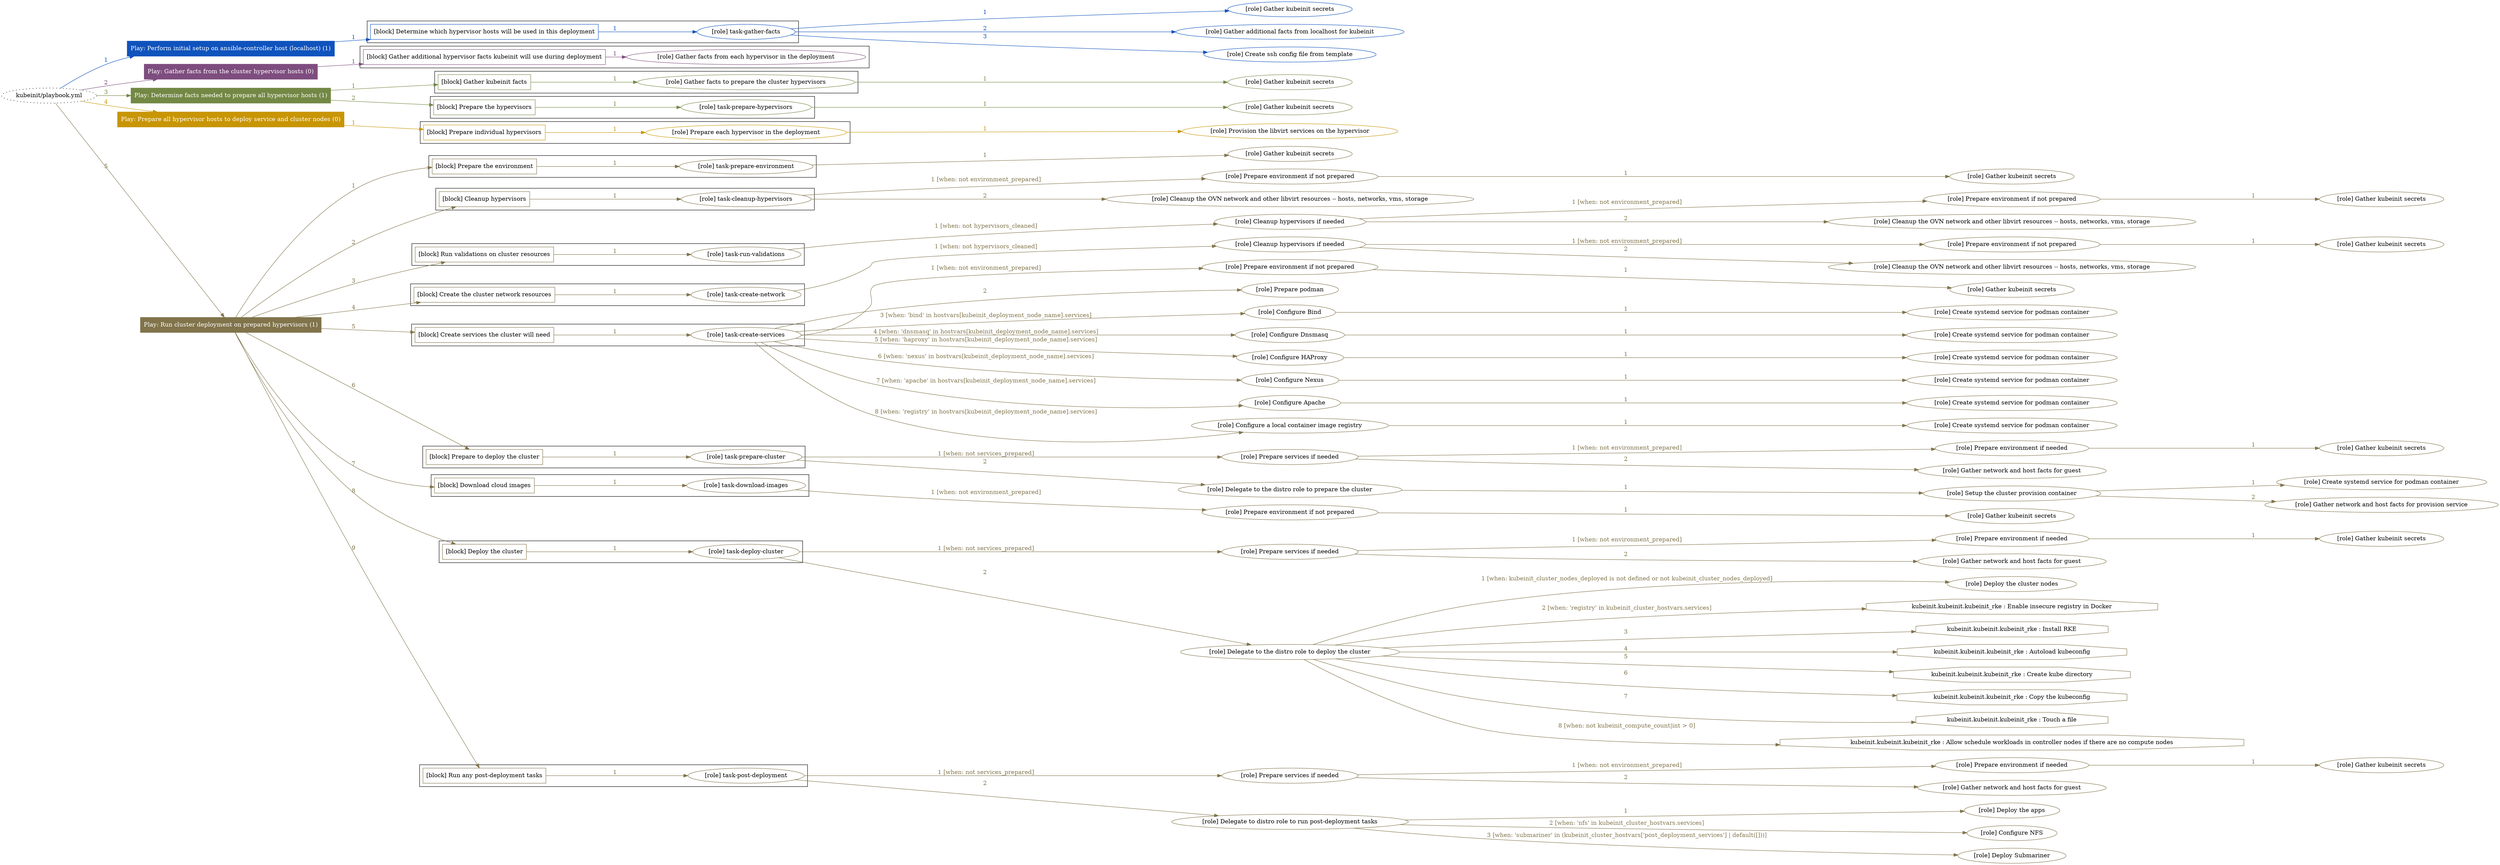 digraph {
	graph [concentrate=true ordering=in rankdir=LR ratio=fill]
	edge [esep=5 sep=10]
	"kubeinit/playbook.yml" [URL="/home/runner/work/kubeinit/kubeinit/kubeinit/playbook.yml" id=playbook_c87248a5 style=dotted]
	play_a34c562a [label="Play: Perform initial setup on ansible-controller host (localhost) (1)" URL="/home/runner/work/kubeinit/kubeinit/kubeinit/playbook.yml" color="#0f53bd" fontcolor="#ffffff" id=play_a34c562a shape=box style=filled tooltip=localhost]
	"kubeinit/playbook.yml" -> play_a34c562a [label="1 " color="#0f53bd" fontcolor="#0f53bd" id=edge_53455c89 labeltooltip="1 " tooltip="1 "]
	subgraph "Gather kubeinit secrets" {
		role_758d521c [label="[role] Gather kubeinit secrets" URL="/home/runner/.ansible/collections/ansible_collections/kubeinit/kubeinit/roles/kubeinit_prepare/tasks/build_hypervisors_group.yml" color="#0f53bd" id=role_758d521c tooltip="Gather kubeinit secrets"]
	}
	subgraph "Gather additional facts from localhost for kubeinit" {
		role_68b4a4d4 [label="[role] Gather additional facts from localhost for kubeinit" URL="/home/runner/.ansible/collections/ansible_collections/kubeinit/kubeinit/roles/kubeinit_prepare/tasks/build_hypervisors_group.yml" color="#0f53bd" id=role_68b4a4d4 tooltip="Gather additional facts from localhost for kubeinit"]
	}
	subgraph "Create ssh config file from template" {
		role_1e764803 [label="[role] Create ssh config file from template" URL="/home/runner/.ansible/collections/ansible_collections/kubeinit/kubeinit/roles/kubeinit_prepare/tasks/build_hypervisors_group.yml" color="#0f53bd" id=role_1e764803 tooltip="Create ssh config file from template"]
	}
	subgraph "task-gather-facts" {
		role_ebde77f2 [label="[role] task-gather-facts" URL="/home/runner/work/kubeinit/kubeinit/kubeinit/playbook.yml" color="#0f53bd" id=role_ebde77f2 tooltip="task-gather-facts"]
		role_ebde77f2 -> role_758d521c [label="1 " color="#0f53bd" fontcolor="#0f53bd" id=edge_adf6944b labeltooltip="1 " tooltip="1 "]
		role_ebde77f2 -> role_68b4a4d4 [label="2 " color="#0f53bd" fontcolor="#0f53bd" id=edge_2c5a7cf5 labeltooltip="2 " tooltip="2 "]
		role_ebde77f2 -> role_1e764803 [label="3 " color="#0f53bd" fontcolor="#0f53bd" id=edge_804b7834 labeltooltip="3 " tooltip="3 "]
	}
	subgraph "Play: Perform initial setup on ansible-controller host (localhost) (1)" {
		play_a34c562a -> block_1a12fa77 [label=1 color="#0f53bd" fontcolor="#0f53bd" id=edge_f4754370 labeltooltip=1 tooltip=1]
		subgraph cluster_block_1a12fa77 {
			block_1a12fa77 [label="[block] Determine which hypervisor hosts will be used in this deployment" URL="/home/runner/work/kubeinit/kubeinit/kubeinit/playbook.yml" color="#0f53bd" id=block_1a12fa77 labeltooltip="Determine which hypervisor hosts will be used in this deployment" shape=box tooltip="Determine which hypervisor hosts will be used in this deployment"]
			block_1a12fa77 -> role_ebde77f2 [label="1 " color="#0f53bd" fontcolor="#0f53bd" id=edge_cb52465b labeltooltip="1 " tooltip="1 "]
		}
	}
	play_50a64303 [label="Play: Gather facts from the cluster hypervisor hosts (0)" URL="/home/runner/work/kubeinit/kubeinit/kubeinit/playbook.yml" color="#7e4d7f" fontcolor="#ffffff" id=play_50a64303 shape=box style=filled tooltip="Play: Gather facts from the cluster hypervisor hosts (0)"]
	"kubeinit/playbook.yml" -> play_50a64303 [label="2 " color="#7e4d7f" fontcolor="#7e4d7f" id=edge_5f2cc0fe labeltooltip="2 " tooltip="2 "]
	subgraph "Gather facts from each hypervisor in the deployment" {
		role_596012e2 [label="[role] Gather facts from each hypervisor in the deployment" URL="/home/runner/work/kubeinit/kubeinit/kubeinit/playbook.yml" color="#7e4d7f" id=role_596012e2 tooltip="Gather facts from each hypervisor in the deployment"]
	}
	subgraph "Play: Gather facts from the cluster hypervisor hosts (0)" {
		play_50a64303 -> block_92a3548b [label=1 color="#7e4d7f" fontcolor="#7e4d7f" id=edge_7fd04261 labeltooltip=1 tooltip=1]
		subgraph cluster_block_92a3548b {
			block_92a3548b [label="[block] Gather additional hypervisor facts kubeinit will use during deployment" URL="/home/runner/work/kubeinit/kubeinit/kubeinit/playbook.yml" color="#7e4d7f" id=block_92a3548b labeltooltip="Gather additional hypervisor facts kubeinit will use during deployment" shape=box tooltip="Gather additional hypervisor facts kubeinit will use during deployment"]
			block_92a3548b -> role_596012e2 [label="1 " color="#7e4d7f" fontcolor="#7e4d7f" id=edge_bb3cb5dd labeltooltip="1 " tooltip="1 "]
		}
	}
	play_379f9337 [label="Play: Determine facts needed to prepare all hypervisor hosts (1)" URL="/home/runner/work/kubeinit/kubeinit/kubeinit/playbook.yml" color="#738844" fontcolor="#ffffff" id=play_379f9337 shape=box style=filled tooltip=localhost]
	"kubeinit/playbook.yml" -> play_379f9337 [label="3 " color="#738844" fontcolor="#738844" id=edge_a3c14248 labeltooltip="3 " tooltip="3 "]
	subgraph "Gather kubeinit secrets" {
		role_25ffad08 [label="[role] Gather kubeinit secrets" URL="/home/runner/.ansible/collections/ansible_collections/kubeinit/kubeinit/roles/kubeinit_prepare/tasks/gather_kubeinit_facts.yml" color="#738844" id=role_25ffad08 tooltip="Gather kubeinit secrets"]
	}
	subgraph "Gather facts to prepare the cluster hypervisors" {
		role_a1faa780 [label="[role] Gather facts to prepare the cluster hypervisors" URL="/home/runner/work/kubeinit/kubeinit/kubeinit/playbook.yml" color="#738844" id=role_a1faa780 tooltip="Gather facts to prepare the cluster hypervisors"]
		role_a1faa780 -> role_25ffad08 [label="1 " color="#738844" fontcolor="#738844" id=edge_d2119700 labeltooltip="1 " tooltip="1 "]
	}
	subgraph "Gather kubeinit secrets" {
		role_7d7e8945 [label="[role] Gather kubeinit secrets" URL="/home/runner/.ansible/collections/ansible_collections/kubeinit/kubeinit/roles/kubeinit_prepare/tasks/gather_kubeinit_facts.yml" color="#738844" id=role_7d7e8945 tooltip="Gather kubeinit secrets"]
	}
	subgraph "task-prepare-hypervisors" {
		role_1468a21e [label="[role] task-prepare-hypervisors" URL="/home/runner/work/kubeinit/kubeinit/kubeinit/playbook.yml" color="#738844" id=role_1468a21e tooltip="task-prepare-hypervisors"]
		role_1468a21e -> role_7d7e8945 [label="1 " color="#738844" fontcolor="#738844" id=edge_232ca4bf labeltooltip="1 " tooltip="1 "]
	}
	subgraph "Play: Determine facts needed to prepare all hypervisor hosts (1)" {
		play_379f9337 -> block_34647b68 [label=1 color="#738844" fontcolor="#738844" id=edge_01087522 labeltooltip=1 tooltip=1]
		subgraph cluster_block_34647b68 {
			block_34647b68 [label="[block] Gather kubeinit facts" URL="/home/runner/work/kubeinit/kubeinit/kubeinit/playbook.yml" color="#738844" id=block_34647b68 labeltooltip="Gather kubeinit facts" shape=box tooltip="Gather kubeinit facts"]
			block_34647b68 -> role_a1faa780 [label="1 " color="#738844" fontcolor="#738844" id=edge_391f56b8 labeltooltip="1 " tooltip="1 "]
		}
		play_379f9337 -> block_a5a38b46 [label=2 color="#738844" fontcolor="#738844" id=edge_6b408979 labeltooltip=2 tooltip=2]
		subgraph cluster_block_a5a38b46 {
			block_a5a38b46 [label="[block] Prepare the hypervisors" URL="/home/runner/work/kubeinit/kubeinit/kubeinit/playbook.yml" color="#738844" id=block_a5a38b46 labeltooltip="Prepare the hypervisors" shape=box tooltip="Prepare the hypervisors"]
			block_a5a38b46 -> role_1468a21e [label="1 " color="#738844" fontcolor="#738844" id=edge_9191f519 labeltooltip="1 " tooltip="1 "]
		}
	}
	play_1dea62a4 [label="Play: Prepare all hypervisor hosts to deploy service and cluster nodes (0)" URL="/home/runner/work/kubeinit/kubeinit/kubeinit/playbook.yml" color="#c89504" fontcolor="#ffffff" id=play_1dea62a4 shape=box style=filled tooltip="Play: Prepare all hypervisor hosts to deploy service and cluster nodes (0)"]
	"kubeinit/playbook.yml" -> play_1dea62a4 [label="4 " color="#c89504" fontcolor="#c89504" id=edge_2d528be8 labeltooltip="4 " tooltip="4 "]
	subgraph "Provision the libvirt services on the hypervisor" {
		role_0d13a0c2 [label="[role] Provision the libvirt services on the hypervisor" URL="/home/runner/.ansible/collections/ansible_collections/kubeinit/kubeinit/roles/kubeinit_prepare/tasks/prepare_hypervisor.yml" color="#c89504" id=role_0d13a0c2 tooltip="Provision the libvirt services on the hypervisor"]
	}
	subgraph "Prepare each hypervisor in the deployment" {
		role_d576b690 [label="[role] Prepare each hypervisor in the deployment" URL="/home/runner/work/kubeinit/kubeinit/kubeinit/playbook.yml" color="#c89504" id=role_d576b690 tooltip="Prepare each hypervisor in the deployment"]
		role_d576b690 -> role_0d13a0c2 [label="1 " color="#c89504" fontcolor="#c89504" id=edge_e695ea75 labeltooltip="1 " tooltip="1 "]
	}
	subgraph "Play: Prepare all hypervisor hosts to deploy service and cluster nodes (0)" {
		play_1dea62a4 -> block_092912b3 [label=1 color="#c89504" fontcolor="#c89504" id=edge_895f3e92 labeltooltip=1 tooltip=1]
		subgraph cluster_block_092912b3 {
			block_092912b3 [label="[block] Prepare individual hypervisors" URL="/home/runner/work/kubeinit/kubeinit/kubeinit/playbook.yml" color="#c89504" id=block_092912b3 labeltooltip="Prepare individual hypervisors" shape=box tooltip="Prepare individual hypervisors"]
			block_092912b3 -> role_d576b690 [label="1 " color="#c89504" fontcolor="#c89504" id=edge_e8a9fb1b labeltooltip="1 " tooltip="1 "]
		}
	}
	play_f845d82e [label="Play: Run cluster deployment on prepared hypervisors (1)" URL="/home/runner/work/kubeinit/kubeinit/kubeinit/playbook.yml" color="#81744b" fontcolor="#ffffff" id=play_f845d82e shape=box style=filled tooltip=localhost]
	"kubeinit/playbook.yml" -> play_f845d82e [label="5 " color="#81744b" fontcolor="#81744b" id=edge_038a74d5 labeltooltip="5 " tooltip="5 "]
	subgraph "Gather kubeinit secrets" {
		role_e8caeabe [label="[role] Gather kubeinit secrets" URL="/home/runner/.ansible/collections/ansible_collections/kubeinit/kubeinit/roles/kubeinit_prepare/tasks/gather_kubeinit_facts.yml" color="#81744b" id=role_e8caeabe tooltip="Gather kubeinit secrets"]
	}
	subgraph "task-prepare-environment" {
		role_42aceb62 [label="[role] task-prepare-environment" URL="/home/runner/work/kubeinit/kubeinit/kubeinit/playbook.yml" color="#81744b" id=role_42aceb62 tooltip="task-prepare-environment"]
		role_42aceb62 -> role_e8caeabe [label="1 " color="#81744b" fontcolor="#81744b" id=edge_b2d1e83c labeltooltip="1 " tooltip="1 "]
	}
	subgraph "Gather kubeinit secrets" {
		role_b1ab0bb1 [label="[role] Gather kubeinit secrets" URL="/home/runner/.ansible/collections/ansible_collections/kubeinit/kubeinit/roles/kubeinit_prepare/tasks/gather_kubeinit_facts.yml" color="#81744b" id=role_b1ab0bb1 tooltip="Gather kubeinit secrets"]
	}
	subgraph "Prepare environment if not prepared" {
		role_66cecae6 [label="[role] Prepare environment if not prepared" URL="/home/runner/.ansible/collections/ansible_collections/kubeinit/kubeinit/roles/kubeinit_prepare/tasks/cleanup_hypervisors.yml" color="#81744b" id=role_66cecae6 tooltip="Prepare environment if not prepared"]
		role_66cecae6 -> role_b1ab0bb1 [label="1 " color="#81744b" fontcolor="#81744b" id=edge_80dea689 labeltooltip="1 " tooltip="1 "]
	}
	subgraph "Cleanup the OVN network and other libvirt resources -- hosts, networks, vms, storage" {
		role_92e7d6e6 [label="[role] Cleanup the OVN network and other libvirt resources -- hosts, networks, vms, storage" URL="/home/runner/.ansible/collections/ansible_collections/kubeinit/kubeinit/roles/kubeinit_prepare/tasks/cleanup_hypervisors.yml" color="#81744b" id=role_92e7d6e6 tooltip="Cleanup the OVN network and other libvirt resources -- hosts, networks, vms, storage"]
	}
	subgraph "task-cleanup-hypervisors" {
		role_b530b1f3 [label="[role] task-cleanup-hypervisors" URL="/home/runner/work/kubeinit/kubeinit/kubeinit/playbook.yml" color="#81744b" id=role_b530b1f3 tooltip="task-cleanup-hypervisors"]
		role_b530b1f3 -> role_66cecae6 [label="1 [when: not environment_prepared]" color="#81744b" fontcolor="#81744b" id=edge_4809955c labeltooltip="1 [when: not environment_prepared]" tooltip="1 [when: not environment_prepared]"]
		role_b530b1f3 -> role_92e7d6e6 [label="2 " color="#81744b" fontcolor="#81744b" id=edge_b166fba4 labeltooltip="2 " tooltip="2 "]
	}
	subgraph "Gather kubeinit secrets" {
		role_06cba2ee [label="[role] Gather kubeinit secrets" URL="/home/runner/.ansible/collections/ansible_collections/kubeinit/kubeinit/roles/kubeinit_prepare/tasks/gather_kubeinit_facts.yml" color="#81744b" id=role_06cba2ee tooltip="Gather kubeinit secrets"]
	}
	subgraph "Prepare environment if not prepared" {
		role_d2686327 [label="[role] Prepare environment if not prepared" URL="/home/runner/.ansible/collections/ansible_collections/kubeinit/kubeinit/roles/kubeinit_prepare/tasks/cleanup_hypervisors.yml" color="#81744b" id=role_d2686327 tooltip="Prepare environment if not prepared"]
		role_d2686327 -> role_06cba2ee [label="1 " color="#81744b" fontcolor="#81744b" id=edge_96f0f155 labeltooltip="1 " tooltip="1 "]
	}
	subgraph "Cleanup the OVN network and other libvirt resources -- hosts, networks, vms, storage" {
		role_390e5262 [label="[role] Cleanup the OVN network and other libvirt resources -- hosts, networks, vms, storage" URL="/home/runner/.ansible/collections/ansible_collections/kubeinit/kubeinit/roles/kubeinit_prepare/tasks/cleanup_hypervisors.yml" color="#81744b" id=role_390e5262 tooltip="Cleanup the OVN network and other libvirt resources -- hosts, networks, vms, storage"]
	}
	subgraph "Cleanup hypervisors if needed" {
		role_80e36e11 [label="[role] Cleanup hypervisors if needed" URL="/home/runner/.ansible/collections/ansible_collections/kubeinit/kubeinit/roles/kubeinit_validations/tasks/main.yml" color="#81744b" id=role_80e36e11 tooltip="Cleanup hypervisors if needed"]
		role_80e36e11 -> role_d2686327 [label="1 [when: not environment_prepared]" color="#81744b" fontcolor="#81744b" id=edge_6158c1fe labeltooltip="1 [when: not environment_prepared]" tooltip="1 [when: not environment_prepared]"]
		role_80e36e11 -> role_390e5262 [label="2 " color="#81744b" fontcolor="#81744b" id=edge_29bfc48a labeltooltip="2 " tooltip="2 "]
	}
	subgraph "task-run-validations" {
		role_db2b34c1 [label="[role] task-run-validations" URL="/home/runner/work/kubeinit/kubeinit/kubeinit/playbook.yml" color="#81744b" id=role_db2b34c1 tooltip="task-run-validations"]
		role_db2b34c1 -> role_80e36e11 [label="1 [when: not hypervisors_cleaned]" color="#81744b" fontcolor="#81744b" id=edge_3e4a7b20 labeltooltip="1 [when: not hypervisors_cleaned]" tooltip="1 [when: not hypervisors_cleaned]"]
	}
	subgraph "Gather kubeinit secrets" {
		role_47418ec7 [label="[role] Gather kubeinit secrets" URL="/home/runner/.ansible/collections/ansible_collections/kubeinit/kubeinit/roles/kubeinit_prepare/tasks/gather_kubeinit_facts.yml" color="#81744b" id=role_47418ec7 tooltip="Gather kubeinit secrets"]
	}
	subgraph "Prepare environment if not prepared" {
		role_cf08adab [label="[role] Prepare environment if not prepared" URL="/home/runner/.ansible/collections/ansible_collections/kubeinit/kubeinit/roles/kubeinit_prepare/tasks/cleanup_hypervisors.yml" color="#81744b" id=role_cf08adab tooltip="Prepare environment if not prepared"]
		role_cf08adab -> role_47418ec7 [label="1 " color="#81744b" fontcolor="#81744b" id=edge_350ac786 labeltooltip="1 " tooltip="1 "]
	}
	subgraph "Cleanup the OVN network and other libvirt resources -- hosts, networks, vms, storage" {
		role_bcf3ac64 [label="[role] Cleanup the OVN network and other libvirt resources -- hosts, networks, vms, storage" URL="/home/runner/.ansible/collections/ansible_collections/kubeinit/kubeinit/roles/kubeinit_prepare/tasks/cleanup_hypervisors.yml" color="#81744b" id=role_bcf3ac64 tooltip="Cleanup the OVN network and other libvirt resources -- hosts, networks, vms, storage"]
	}
	subgraph "Cleanup hypervisors if needed" {
		role_a5357aef [label="[role] Cleanup hypervisors if needed" URL="/home/runner/.ansible/collections/ansible_collections/kubeinit/kubeinit/roles/kubeinit_libvirt/tasks/create_network.yml" color="#81744b" id=role_a5357aef tooltip="Cleanup hypervisors if needed"]
		role_a5357aef -> role_cf08adab [label="1 [when: not environment_prepared]" color="#81744b" fontcolor="#81744b" id=edge_e60daabf labeltooltip="1 [when: not environment_prepared]" tooltip="1 [when: not environment_prepared]"]
		role_a5357aef -> role_bcf3ac64 [label="2 " color="#81744b" fontcolor="#81744b" id=edge_ad699555 labeltooltip="2 " tooltip="2 "]
	}
	subgraph "task-create-network" {
		role_8f386ae3 [label="[role] task-create-network" URL="/home/runner/work/kubeinit/kubeinit/kubeinit/playbook.yml" color="#81744b" id=role_8f386ae3 tooltip="task-create-network"]
		role_8f386ae3 -> role_a5357aef [label="1 [when: not hypervisors_cleaned]" color="#81744b" fontcolor="#81744b" id=edge_51e12972 labeltooltip="1 [when: not hypervisors_cleaned]" tooltip="1 [when: not hypervisors_cleaned]"]
	}
	subgraph "Gather kubeinit secrets" {
		role_38963800 [label="[role] Gather kubeinit secrets" URL="/home/runner/.ansible/collections/ansible_collections/kubeinit/kubeinit/roles/kubeinit_prepare/tasks/gather_kubeinit_facts.yml" color="#81744b" id=role_38963800 tooltip="Gather kubeinit secrets"]
	}
	subgraph "Prepare environment if not prepared" {
		role_09e87706 [label="[role] Prepare environment if not prepared" URL="/home/runner/.ansible/collections/ansible_collections/kubeinit/kubeinit/roles/kubeinit_services/tasks/main.yml" color="#81744b" id=role_09e87706 tooltip="Prepare environment if not prepared"]
		role_09e87706 -> role_38963800 [label="1 " color="#81744b" fontcolor="#81744b" id=edge_871268d6 labeltooltip="1 " tooltip="1 "]
	}
	subgraph "Prepare podman" {
		role_4e83e9a9 [label="[role] Prepare podman" URL="/home/runner/.ansible/collections/ansible_collections/kubeinit/kubeinit/roles/kubeinit_services/tasks/00_create_service_pod.yml" color="#81744b" id=role_4e83e9a9 tooltip="Prepare podman"]
	}
	subgraph "Create systemd service for podman container" {
		role_a6e661b3 [label="[role] Create systemd service for podman container" URL="/home/runner/.ansible/collections/ansible_collections/kubeinit/kubeinit/roles/kubeinit_bind/tasks/main.yml" color="#81744b" id=role_a6e661b3 tooltip="Create systemd service for podman container"]
	}
	subgraph "Configure Bind" {
		role_19899f54 [label="[role] Configure Bind" URL="/home/runner/.ansible/collections/ansible_collections/kubeinit/kubeinit/roles/kubeinit_services/tasks/start_services_containers.yml" color="#81744b" id=role_19899f54 tooltip="Configure Bind"]
		role_19899f54 -> role_a6e661b3 [label="1 " color="#81744b" fontcolor="#81744b" id=edge_35e2fde6 labeltooltip="1 " tooltip="1 "]
	}
	subgraph "Create systemd service for podman container" {
		role_6a19a226 [label="[role] Create systemd service for podman container" URL="/home/runner/.ansible/collections/ansible_collections/kubeinit/kubeinit/roles/kubeinit_dnsmasq/tasks/main.yml" color="#81744b" id=role_6a19a226 tooltip="Create systemd service for podman container"]
	}
	subgraph "Configure Dnsmasq" {
		role_d40a7c20 [label="[role] Configure Dnsmasq" URL="/home/runner/.ansible/collections/ansible_collections/kubeinit/kubeinit/roles/kubeinit_services/tasks/start_services_containers.yml" color="#81744b" id=role_d40a7c20 tooltip="Configure Dnsmasq"]
		role_d40a7c20 -> role_6a19a226 [label="1 " color="#81744b" fontcolor="#81744b" id=edge_369a69a2 labeltooltip="1 " tooltip="1 "]
	}
	subgraph "Create systemd service for podman container" {
		role_7e2910dc [label="[role] Create systemd service for podman container" URL="/home/runner/.ansible/collections/ansible_collections/kubeinit/kubeinit/roles/kubeinit_haproxy/tasks/main.yml" color="#81744b" id=role_7e2910dc tooltip="Create systemd service for podman container"]
	}
	subgraph "Configure HAProxy" {
		role_4dda2a75 [label="[role] Configure HAProxy" URL="/home/runner/.ansible/collections/ansible_collections/kubeinit/kubeinit/roles/kubeinit_services/tasks/start_services_containers.yml" color="#81744b" id=role_4dda2a75 tooltip="Configure HAProxy"]
		role_4dda2a75 -> role_7e2910dc [label="1 " color="#81744b" fontcolor="#81744b" id=edge_e3659a48 labeltooltip="1 " tooltip="1 "]
	}
	subgraph "Create systemd service for podman container" {
		role_0f4f2962 [label="[role] Create systemd service for podman container" URL="/home/runner/.ansible/collections/ansible_collections/kubeinit/kubeinit/roles/kubeinit_nexus/tasks/main.yml" color="#81744b" id=role_0f4f2962 tooltip="Create systemd service for podman container"]
	}
	subgraph "Configure Nexus" {
		role_7d8b179e [label="[role] Configure Nexus" URL="/home/runner/.ansible/collections/ansible_collections/kubeinit/kubeinit/roles/kubeinit_services/tasks/start_services_containers.yml" color="#81744b" id=role_7d8b179e tooltip="Configure Nexus"]
		role_7d8b179e -> role_0f4f2962 [label="1 " color="#81744b" fontcolor="#81744b" id=edge_ede04a27 labeltooltip="1 " tooltip="1 "]
	}
	subgraph "Create systemd service for podman container" {
		role_dc181040 [label="[role] Create systemd service for podman container" URL="/home/runner/.ansible/collections/ansible_collections/kubeinit/kubeinit/roles/kubeinit_apache/tasks/main.yml" color="#81744b" id=role_dc181040 tooltip="Create systemd service for podman container"]
	}
	subgraph "Configure Apache" {
		role_e3517eaf [label="[role] Configure Apache" URL="/home/runner/.ansible/collections/ansible_collections/kubeinit/kubeinit/roles/kubeinit_services/tasks/start_services_containers.yml" color="#81744b" id=role_e3517eaf tooltip="Configure Apache"]
		role_e3517eaf -> role_dc181040 [label="1 " color="#81744b" fontcolor="#81744b" id=edge_defafc67 labeltooltip="1 " tooltip="1 "]
	}
	subgraph "Create systemd service for podman container" {
		role_24712361 [label="[role] Create systemd service for podman container" URL="/home/runner/.ansible/collections/ansible_collections/kubeinit/kubeinit/roles/kubeinit_registry/tasks/main.yml" color="#81744b" id=role_24712361 tooltip="Create systemd service for podman container"]
	}
	subgraph "Configure a local container image registry" {
		role_15699f5e [label="[role] Configure a local container image registry" URL="/home/runner/.ansible/collections/ansible_collections/kubeinit/kubeinit/roles/kubeinit_services/tasks/start_services_containers.yml" color="#81744b" id=role_15699f5e tooltip="Configure a local container image registry"]
		role_15699f5e -> role_24712361 [label="1 " color="#81744b" fontcolor="#81744b" id=edge_8e71650e labeltooltip="1 " tooltip="1 "]
	}
	subgraph "task-create-services" {
		role_f93482f9 [label="[role] task-create-services" URL="/home/runner/work/kubeinit/kubeinit/kubeinit/playbook.yml" color="#81744b" id=role_f93482f9 tooltip="task-create-services"]
		role_f93482f9 -> role_09e87706 [label="1 [when: not environment_prepared]" color="#81744b" fontcolor="#81744b" id=edge_dc0229ae labeltooltip="1 [when: not environment_prepared]" tooltip="1 [when: not environment_prepared]"]
		role_f93482f9 -> role_4e83e9a9 [label="2 " color="#81744b" fontcolor="#81744b" id=edge_63a9a5dc labeltooltip="2 " tooltip="2 "]
		role_f93482f9 -> role_19899f54 [label="3 [when: 'bind' in hostvars[kubeinit_deployment_node_name].services]" color="#81744b" fontcolor="#81744b" id=edge_36e2d48e labeltooltip="3 [when: 'bind' in hostvars[kubeinit_deployment_node_name].services]" tooltip="3 [when: 'bind' in hostvars[kubeinit_deployment_node_name].services]"]
		role_f93482f9 -> role_d40a7c20 [label="4 [when: 'dnsmasq' in hostvars[kubeinit_deployment_node_name].services]" color="#81744b" fontcolor="#81744b" id=edge_3a8ae9c4 labeltooltip="4 [when: 'dnsmasq' in hostvars[kubeinit_deployment_node_name].services]" tooltip="4 [when: 'dnsmasq' in hostvars[kubeinit_deployment_node_name].services]"]
		role_f93482f9 -> role_4dda2a75 [label="5 [when: 'haproxy' in hostvars[kubeinit_deployment_node_name].services]" color="#81744b" fontcolor="#81744b" id=edge_1f5248f2 labeltooltip="5 [when: 'haproxy' in hostvars[kubeinit_deployment_node_name].services]" tooltip="5 [when: 'haproxy' in hostvars[kubeinit_deployment_node_name].services]"]
		role_f93482f9 -> role_7d8b179e [label="6 [when: 'nexus' in hostvars[kubeinit_deployment_node_name].services]" color="#81744b" fontcolor="#81744b" id=edge_e4fa8a10 labeltooltip="6 [when: 'nexus' in hostvars[kubeinit_deployment_node_name].services]" tooltip="6 [when: 'nexus' in hostvars[kubeinit_deployment_node_name].services]"]
		role_f93482f9 -> role_e3517eaf [label="7 [when: 'apache' in hostvars[kubeinit_deployment_node_name].services]" color="#81744b" fontcolor="#81744b" id=edge_c9c9e700 labeltooltip="7 [when: 'apache' in hostvars[kubeinit_deployment_node_name].services]" tooltip="7 [when: 'apache' in hostvars[kubeinit_deployment_node_name].services]"]
		role_f93482f9 -> role_15699f5e [label="8 [when: 'registry' in hostvars[kubeinit_deployment_node_name].services]" color="#81744b" fontcolor="#81744b" id=edge_781b8a15 labeltooltip="8 [when: 'registry' in hostvars[kubeinit_deployment_node_name].services]" tooltip="8 [when: 'registry' in hostvars[kubeinit_deployment_node_name].services]"]
	}
	subgraph "Gather kubeinit secrets" {
		role_44db017e [label="[role] Gather kubeinit secrets" URL="/home/runner/.ansible/collections/ansible_collections/kubeinit/kubeinit/roles/kubeinit_prepare/tasks/gather_kubeinit_facts.yml" color="#81744b" id=role_44db017e tooltip="Gather kubeinit secrets"]
	}
	subgraph "Prepare environment if needed" {
		role_34bd02fd [label="[role] Prepare environment if needed" URL="/home/runner/.ansible/collections/ansible_collections/kubeinit/kubeinit/roles/kubeinit_services/tasks/prepare_services.yml" color="#81744b" id=role_34bd02fd tooltip="Prepare environment if needed"]
		role_34bd02fd -> role_44db017e [label="1 " color="#81744b" fontcolor="#81744b" id=edge_c59fd4c5 labeltooltip="1 " tooltip="1 "]
	}
	subgraph "Gather network and host facts for guest" {
		role_b9add5d7 [label="[role] Gather network and host facts for guest" URL="/home/runner/.ansible/collections/ansible_collections/kubeinit/kubeinit/roles/kubeinit_services/tasks/prepare_services.yml" color="#81744b" id=role_b9add5d7 tooltip="Gather network and host facts for guest"]
	}
	subgraph "Prepare services if needed" {
		role_fa8591e3 [label="[role] Prepare services if needed" URL="/home/runner/.ansible/collections/ansible_collections/kubeinit/kubeinit/roles/kubeinit_prepare/tasks/prepare_cluster.yml" color="#81744b" id=role_fa8591e3 tooltip="Prepare services if needed"]
		role_fa8591e3 -> role_34bd02fd [label="1 [when: not environment_prepared]" color="#81744b" fontcolor="#81744b" id=edge_abd39acd labeltooltip="1 [when: not environment_prepared]" tooltip="1 [when: not environment_prepared]"]
		role_fa8591e3 -> role_b9add5d7 [label="2 " color="#81744b" fontcolor="#81744b" id=edge_a7d001ba labeltooltip="2 " tooltip="2 "]
	}
	subgraph "Create systemd service for podman container" {
		role_d0f199c4 [label="[role] Create systemd service for podman container" URL="/home/runner/.ansible/collections/ansible_collections/kubeinit/kubeinit/roles/kubeinit_services/tasks/create_provision_container.yml" color="#81744b" id=role_d0f199c4 tooltip="Create systemd service for podman container"]
	}
	subgraph "Gather network and host facts for provision service" {
		role_48c2df21 [label="[role] Gather network and host facts for provision service" URL="/home/runner/.ansible/collections/ansible_collections/kubeinit/kubeinit/roles/kubeinit_services/tasks/create_provision_container.yml" color="#81744b" id=role_48c2df21 tooltip="Gather network and host facts for provision service"]
	}
	subgraph "Setup the cluster provision container" {
		role_d7d18bc0 [label="[role] Setup the cluster provision container" URL="/home/runner/.ansible/collections/ansible_collections/kubeinit/kubeinit/roles/kubeinit_rke/tasks/prepare_cluster.yml" color="#81744b" id=role_d7d18bc0 tooltip="Setup the cluster provision container"]
		role_d7d18bc0 -> role_d0f199c4 [label="1 " color="#81744b" fontcolor="#81744b" id=edge_3a5b3fdc labeltooltip="1 " tooltip="1 "]
		role_d7d18bc0 -> role_48c2df21 [label="2 " color="#81744b" fontcolor="#81744b" id=edge_a0d155fd labeltooltip="2 " tooltip="2 "]
	}
	subgraph "Delegate to the distro role to prepare the cluster" {
		role_4a77894f [label="[role] Delegate to the distro role to prepare the cluster" URL="/home/runner/.ansible/collections/ansible_collections/kubeinit/kubeinit/roles/kubeinit_prepare/tasks/prepare_cluster.yml" color="#81744b" id=role_4a77894f tooltip="Delegate to the distro role to prepare the cluster"]
		role_4a77894f -> role_d7d18bc0 [label="1 " color="#81744b" fontcolor="#81744b" id=edge_606d3fad labeltooltip="1 " tooltip="1 "]
	}
	subgraph "task-prepare-cluster" {
		role_5ee9f353 [label="[role] task-prepare-cluster" URL="/home/runner/work/kubeinit/kubeinit/kubeinit/playbook.yml" color="#81744b" id=role_5ee9f353 tooltip="task-prepare-cluster"]
		role_5ee9f353 -> role_fa8591e3 [label="1 [when: not services_prepared]" color="#81744b" fontcolor="#81744b" id=edge_a7f94e28 labeltooltip="1 [when: not services_prepared]" tooltip="1 [when: not services_prepared]"]
		role_5ee9f353 -> role_4a77894f [label="2 " color="#81744b" fontcolor="#81744b" id=edge_8ae37a7e labeltooltip="2 " tooltip="2 "]
	}
	subgraph "Gather kubeinit secrets" {
		role_7a775c0e [label="[role] Gather kubeinit secrets" URL="/home/runner/.ansible/collections/ansible_collections/kubeinit/kubeinit/roles/kubeinit_prepare/tasks/gather_kubeinit_facts.yml" color="#81744b" id=role_7a775c0e tooltip="Gather kubeinit secrets"]
	}
	subgraph "Prepare environment if not prepared" {
		role_1cfc4fad [label="[role] Prepare environment if not prepared" URL="/home/runner/.ansible/collections/ansible_collections/kubeinit/kubeinit/roles/kubeinit_libvirt/tasks/download_cloud_images.yml" color="#81744b" id=role_1cfc4fad tooltip="Prepare environment if not prepared"]
		role_1cfc4fad -> role_7a775c0e [label="1 " color="#81744b" fontcolor="#81744b" id=edge_ced62a1f labeltooltip="1 " tooltip="1 "]
	}
	subgraph "task-download-images" {
		role_ea035b2b [label="[role] task-download-images" URL="/home/runner/work/kubeinit/kubeinit/kubeinit/playbook.yml" color="#81744b" id=role_ea035b2b tooltip="task-download-images"]
		role_ea035b2b -> role_1cfc4fad [label="1 [when: not environment_prepared]" color="#81744b" fontcolor="#81744b" id=edge_0a17368c labeltooltip="1 [when: not environment_prepared]" tooltip="1 [when: not environment_prepared]"]
	}
	subgraph "Gather kubeinit secrets" {
		role_f3788215 [label="[role] Gather kubeinit secrets" URL="/home/runner/.ansible/collections/ansible_collections/kubeinit/kubeinit/roles/kubeinit_prepare/tasks/gather_kubeinit_facts.yml" color="#81744b" id=role_f3788215 tooltip="Gather kubeinit secrets"]
	}
	subgraph "Prepare environment if needed" {
		role_8f458fac [label="[role] Prepare environment if needed" URL="/home/runner/.ansible/collections/ansible_collections/kubeinit/kubeinit/roles/kubeinit_services/tasks/prepare_services.yml" color="#81744b" id=role_8f458fac tooltip="Prepare environment if needed"]
		role_8f458fac -> role_f3788215 [label="1 " color="#81744b" fontcolor="#81744b" id=edge_9c005b52 labeltooltip="1 " tooltip="1 "]
	}
	subgraph "Gather network and host facts for guest" {
		role_0ab80495 [label="[role] Gather network and host facts for guest" URL="/home/runner/.ansible/collections/ansible_collections/kubeinit/kubeinit/roles/kubeinit_services/tasks/prepare_services.yml" color="#81744b" id=role_0ab80495 tooltip="Gather network and host facts for guest"]
	}
	subgraph "Prepare services if needed" {
		role_6249ffa5 [label="[role] Prepare services if needed" URL="/home/runner/.ansible/collections/ansible_collections/kubeinit/kubeinit/roles/kubeinit_prepare/tasks/deploy_cluster.yml" color="#81744b" id=role_6249ffa5 tooltip="Prepare services if needed"]
		role_6249ffa5 -> role_8f458fac [label="1 [when: not environment_prepared]" color="#81744b" fontcolor="#81744b" id=edge_0020ac05 labeltooltip="1 [when: not environment_prepared]" tooltip="1 [when: not environment_prepared]"]
		role_6249ffa5 -> role_0ab80495 [label="2 " color="#81744b" fontcolor="#81744b" id=edge_a3c758d4 labeltooltip="2 " tooltip="2 "]
	}
	subgraph "Deploy the cluster nodes" {
		role_5bc7ee45 [label="[role] Deploy the cluster nodes" URL="/home/runner/.ansible/collections/ansible_collections/kubeinit/kubeinit/roles/kubeinit_rke/tasks/main.yml" color="#81744b" id=role_5bc7ee45 tooltip="Deploy the cluster nodes"]
	}
	subgraph "Delegate to the distro role to deploy the cluster" {
		role_98a2bdac [label="[role] Delegate to the distro role to deploy the cluster" URL="/home/runner/.ansible/collections/ansible_collections/kubeinit/kubeinit/roles/kubeinit_prepare/tasks/deploy_cluster.yml" color="#81744b" id=role_98a2bdac tooltip="Delegate to the distro role to deploy the cluster"]
		role_98a2bdac -> role_5bc7ee45 [label="1 [when: kubeinit_cluster_nodes_deployed is not defined or not kubeinit_cluster_nodes_deployed]" color="#81744b" fontcolor="#81744b" id=edge_a7a89fef labeltooltip="1 [when: kubeinit_cluster_nodes_deployed is not defined or not kubeinit_cluster_nodes_deployed]" tooltip="1 [when: kubeinit_cluster_nodes_deployed is not defined or not kubeinit_cluster_nodes_deployed]"]
		task_bd430832 [label="kubeinit.kubeinit.kubeinit_rke : Enable insecure registry in Docker" URL="/home/runner/.ansible/collections/ansible_collections/kubeinit/kubeinit/roles/kubeinit_rke/tasks/main.yml" color="#81744b" id=task_bd430832 shape=octagon tooltip="kubeinit.kubeinit.kubeinit_rke : Enable insecure registry in Docker"]
		role_98a2bdac -> task_bd430832 [label="2 [when: 'registry' in kubeinit_cluster_hostvars.services]" color="#81744b" fontcolor="#81744b" id=edge_90b02201 labeltooltip="2 [when: 'registry' in kubeinit_cluster_hostvars.services]" tooltip="2 [when: 'registry' in kubeinit_cluster_hostvars.services]"]
		task_2bdc1e38 [label="kubeinit.kubeinit.kubeinit_rke : Install RKE" URL="/home/runner/.ansible/collections/ansible_collections/kubeinit/kubeinit/roles/kubeinit_rke/tasks/main.yml" color="#81744b" id=task_2bdc1e38 shape=octagon tooltip="kubeinit.kubeinit.kubeinit_rke : Install RKE"]
		role_98a2bdac -> task_2bdc1e38 [label="3 " color="#81744b" fontcolor="#81744b" id=edge_437b7f38 labeltooltip="3 " tooltip="3 "]
		task_67149740 [label="kubeinit.kubeinit.kubeinit_rke : Autoload kubeconfig" URL="/home/runner/.ansible/collections/ansible_collections/kubeinit/kubeinit/roles/kubeinit_rke/tasks/main.yml" color="#81744b" id=task_67149740 shape=octagon tooltip="kubeinit.kubeinit.kubeinit_rke : Autoload kubeconfig"]
		role_98a2bdac -> task_67149740 [label="4 " color="#81744b" fontcolor="#81744b" id=edge_93b871c5 labeltooltip="4 " tooltip="4 "]
		task_a912330b [label="kubeinit.kubeinit.kubeinit_rke : Create kube directory" URL="/home/runner/.ansible/collections/ansible_collections/kubeinit/kubeinit/roles/kubeinit_rke/tasks/main.yml" color="#81744b" id=task_a912330b shape=octagon tooltip="kubeinit.kubeinit.kubeinit_rke : Create kube directory"]
		role_98a2bdac -> task_a912330b [label="5 " color="#81744b" fontcolor="#81744b" id=edge_7e7b488e labeltooltip="5 " tooltip="5 "]
		task_d1ed7523 [label="kubeinit.kubeinit.kubeinit_rke : Copy the kubeconfig" URL="/home/runner/.ansible/collections/ansible_collections/kubeinit/kubeinit/roles/kubeinit_rke/tasks/main.yml" color="#81744b" id=task_d1ed7523 shape=octagon tooltip="kubeinit.kubeinit.kubeinit_rke : Copy the kubeconfig"]
		role_98a2bdac -> task_d1ed7523 [label="6 " color="#81744b" fontcolor="#81744b" id=edge_10c0b9f4 labeltooltip="6 " tooltip="6 "]
		task_e53af380 [label="kubeinit.kubeinit.kubeinit_rke : Touch a file" URL="/home/runner/.ansible/collections/ansible_collections/kubeinit/kubeinit/roles/kubeinit_rke/tasks/main.yml" color="#81744b" id=task_e53af380 shape=octagon tooltip="kubeinit.kubeinit.kubeinit_rke : Touch a file"]
		role_98a2bdac -> task_e53af380 [label="7 " color="#81744b" fontcolor="#81744b" id=edge_77462c80 labeltooltip="7 " tooltip="7 "]
		task_f0634dce [label="kubeinit.kubeinit.kubeinit_rke : Allow schedule workloads in controller nodes if there are no compute nodes" URL="/home/runner/.ansible/collections/ansible_collections/kubeinit/kubeinit/roles/kubeinit_rke/tasks/main.yml" color="#81744b" id=task_f0634dce shape=octagon tooltip="kubeinit.kubeinit.kubeinit_rke : Allow schedule workloads in controller nodes if there are no compute nodes"]
		role_98a2bdac -> task_f0634dce [label="8 [when: not kubeinit_compute_count|int > 0]" color="#81744b" fontcolor="#81744b" id=edge_ad622bac labeltooltip="8 [when: not kubeinit_compute_count|int > 0]" tooltip="8 [when: not kubeinit_compute_count|int > 0]"]
	}
	subgraph "task-deploy-cluster" {
		role_5457aacd [label="[role] task-deploy-cluster" URL="/home/runner/work/kubeinit/kubeinit/kubeinit/playbook.yml" color="#81744b" id=role_5457aacd tooltip="task-deploy-cluster"]
		role_5457aacd -> role_6249ffa5 [label="1 [when: not services_prepared]" color="#81744b" fontcolor="#81744b" id=edge_54e37f3a labeltooltip="1 [when: not services_prepared]" tooltip="1 [when: not services_prepared]"]
		role_5457aacd -> role_98a2bdac [label="2 " color="#81744b" fontcolor="#81744b" id=edge_0f51dbca labeltooltip="2 " tooltip="2 "]
	}
	subgraph "Gather kubeinit secrets" {
		role_f05209f1 [label="[role] Gather kubeinit secrets" URL="/home/runner/.ansible/collections/ansible_collections/kubeinit/kubeinit/roles/kubeinit_prepare/tasks/gather_kubeinit_facts.yml" color="#81744b" id=role_f05209f1 tooltip="Gather kubeinit secrets"]
	}
	subgraph "Prepare environment if needed" {
		role_a0c19d8a [label="[role] Prepare environment if needed" URL="/home/runner/.ansible/collections/ansible_collections/kubeinit/kubeinit/roles/kubeinit_services/tasks/prepare_services.yml" color="#81744b" id=role_a0c19d8a tooltip="Prepare environment if needed"]
		role_a0c19d8a -> role_f05209f1 [label="1 " color="#81744b" fontcolor="#81744b" id=edge_af6d081c labeltooltip="1 " tooltip="1 "]
	}
	subgraph "Gather network and host facts for guest" {
		role_427935f8 [label="[role] Gather network and host facts for guest" URL="/home/runner/.ansible/collections/ansible_collections/kubeinit/kubeinit/roles/kubeinit_services/tasks/prepare_services.yml" color="#81744b" id=role_427935f8 tooltip="Gather network and host facts for guest"]
	}
	subgraph "Prepare services if needed" {
		role_668794d0 [label="[role] Prepare services if needed" URL="/home/runner/.ansible/collections/ansible_collections/kubeinit/kubeinit/roles/kubeinit_prepare/tasks/post_deployment.yml" color="#81744b" id=role_668794d0 tooltip="Prepare services if needed"]
		role_668794d0 -> role_a0c19d8a [label="1 [when: not environment_prepared]" color="#81744b" fontcolor="#81744b" id=edge_30405b62 labeltooltip="1 [when: not environment_prepared]" tooltip="1 [when: not environment_prepared]"]
		role_668794d0 -> role_427935f8 [label="2 " color="#81744b" fontcolor="#81744b" id=edge_f51536ea labeltooltip="2 " tooltip="2 "]
	}
	subgraph "Deploy the apps" {
		role_44f6ce95 [label="[role] Deploy the apps" URL="/home/runner/.ansible/collections/ansible_collections/kubeinit/kubeinit/roles/kubeinit_rke/tasks/post_deployment_tasks.yml" color="#81744b" id=role_44f6ce95 tooltip="Deploy the apps"]
	}
	subgraph "Configure NFS" {
		role_534da509 [label="[role] Configure NFS" URL="/home/runner/.ansible/collections/ansible_collections/kubeinit/kubeinit/roles/kubeinit_rke/tasks/post_deployment_tasks.yml" color="#81744b" id=role_534da509 tooltip="Configure NFS"]
	}
	subgraph "Deploy Submariner" {
		role_3dfe1989 [label="[role] Deploy Submariner" URL="/home/runner/.ansible/collections/ansible_collections/kubeinit/kubeinit/roles/kubeinit_rke/tasks/post_deployment_tasks.yml" color="#81744b" id=role_3dfe1989 tooltip="Deploy Submariner"]
	}
	subgraph "Delegate to distro role to run post-deployment tasks" {
		role_a5450222 [label="[role] Delegate to distro role to run post-deployment tasks" URL="/home/runner/.ansible/collections/ansible_collections/kubeinit/kubeinit/roles/kubeinit_prepare/tasks/post_deployment.yml" color="#81744b" id=role_a5450222 tooltip="Delegate to distro role to run post-deployment tasks"]
		role_a5450222 -> role_44f6ce95 [label="1 " color="#81744b" fontcolor="#81744b" id=edge_b6ced19e labeltooltip="1 " tooltip="1 "]
		role_a5450222 -> role_534da509 [label="2 [when: 'nfs' in kubeinit_cluster_hostvars.services]" color="#81744b" fontcolor="#81744b" id=edge_79b699cc labeltooltip="2 [when: 'nfs' in kubeinit_cluster_hostvars.services]" tooltip="2 [when: 'nfs' in kubeinit_cluster_hostvars.services]"]
		role_a5450222 -> role_3dfe1989 [label="3 [when: 'submariner' in (kubeinit_cluster_hostvars['post_deployment_services'] | default([]))]" color="#81744b" fontcolor="#81744b" id=edge_c89b06bf labeltooltip="3 [when: 'submariner' in (kubeinit_cluster_hostvars['post_deployment_services'] | default([]))]" tooltip="3 [when: 'submariner' in (kubeinit_cluster_hostvars['post_deployment_services'] | default([]))]"]
	}
	subgraph "task-post-deployment" {
		role_ea8c0dbd [label="[role] task-post-deployment" URL="/home/runner/work/kubeinit/kubeinit/kubeinit/playbook.yml" color="#81744b" id=role_ea8c0dbd tooltip="task-post-deployment"]
		role_ea8c0dbd -> role_668794d0 [label="1 [when: not services_prepared]" color="#81744b" fontcolor="#81744b" id=edge_aa07a0e9 labeltooltip="1 [when: not services_prepared]" tooltip="1 [when: not services_prepared]"]
		role_ea8c0dbd -> role_a5450222 [label="2 " color="#81744b" fontcolor="#81744b" id=edge_13fb5840 labeltooltip="2 " tooltip="2 "]
	}
	subgraph "Play: Run cluster deployment on prepared hypervisors (1)" {
		play_f845d82e -> block_cb47badf [label=1 color="#81744b" fontcolor="#81744b" id=edge_b1a647c1 labeltooltip=1 tooltip=1]
		subgraph cluster_block_cb47badf {
			block_cb47badf [label="[block] Prepare the environment" URL="/home/runner/work/kubeinit/kubeinit/kubeinit/playbook.yml" color="#81744b" id=block_cb47badf labeltooltip="Prepare the environment" shape=box tooltip="Prepare the environment"]
			block_cb47badf -> role_42aceb62 [label="1 " color="#81744b" fontcolor="#81744b" id=edge_de9c3e55 labeltooltip="1 " tooltip="1 "]
		}
		play_f845d82e -> block_54fae9df [label=2 color="#81744b" fontcolor="#81744b" id=edge_c30da86c labeltooltip=2 tooltip=2]
		subgraph cluster_block_54fae9df {
			block_54fae9df [label="[block] Cleanup hypervisors" URL="/home/runner/work/kubeinit/kubeinit/kubeinit/playbook.yml" color="#81744b" id=block_54fae9df labeltooltip="Cleanup hypervisors" shape=box tooltip="Cleanup hypervisors"]
			block_54fae9df -> role_b530b1f3 [label="1 " color="#81744b" fontcolor="#81744b" id=edge_1831ae78 labeltooltip="1 " tooltip="1 "]
		}
		play_f845d82e -> block_4227e056 [label=3 color="#81744b" fontcolor="#81744b" id=edge_5cb1c13d labeltooltip=3 tooltip=3]
		subgraph cluster_block_4227e056 {
			block_4227e056 [label="[block] Run validations on cluster resources" URL="/home/runner/work/kubeinit/kubeinit/kubeinit/playbook.yml" color="#81744b" id=block_4227e056 labeltooltip="Run validations on cluster resources" shape=box tooltip="Run validations on cluster resources"]
			block_4227e056 -> role_db2b34c1 [label="1 " color="#81744b" fontcolor="#81744b" id=edge_ca01236c labeltooltip="1 " tooltip="1 "]
		}
		play_f845d82e -> block_8e7f4ca7 [label=4 color="#81744b" fontcolor="#81744b" id=edge_38d2023a labeltooltip=4 tooltip=4]
		subgraph cluster_block_8e7f4ca7 {
			block_8e7f4ca7 [label="[block] Create the cluster network resources" URL="/home/runner/work/kubeinit/kubeinit/kubeinit/playbook.yml" color="#81744b" id=block_8e7f4ca7 labeltooltip="Create the cluster network resources" shape=box tooltip="Create the cluster network resources"]
			block_8e7f4ca7 -> role_8f386ae3 [label="1 " color="#81744b" fontcolor="#81744b" id=edge_0b78161a labeltooltip="1 " tooltip="1 "]
		}
		play_f845d82e -> block_f7f37ef0 [label=5 color="#81744b" fontcolor="#81744b" id=edge_0bd95d96 labeltooltip=5 tooltip=5]
		subgraph cluster_block_f7f37ef0 {
			block_f7f37ef0 [label="[block] Create services the cluster will need" URL="/home/runner/work/kubeinit/kubeinit/kubeinit/playbook.yml" color="#81744b" id=block_f7f37ef0 labeltooltip="Create services the cluster will need" shape=box tooltip="Create services the cluster will need"]
			block_f7f37ef0 -> role_f93482f9 [label="1 " color="#81744b" fontcolor="#81744b" id=edge_c24e4989 labeltooltip="1 " tooltip="1 "]
		}
		play_f845d82e -> block_3e9e557a [label=6 color="#81744b" fontcolor="#81744b" id=edge_4db5b544 labeltooltip=6 tooltip=6]
		subgraph cluster_block_3e9e557a {
			block_3e9e557a [label="[block] Prepare to deploy the cluster" URL="/home/runner/work/kubeinit/kubeinit/kubeinit/playbook.yml" color="#81744b" id=block_3e9e557a labeltooltip="Prepare to deploy the cluster" shape=box tooltip="Prepare to deploy the cluster"]
			block_3e9e557a -> role_5ee9f353 [label="1 " color="#81744b" fontcolor="#81744b" id=edge_22135dbe labeltooltip="1 " tooltip="1 "]
		}
		play_f845d82e -> block_e24cc71e [label=7 color="#81744b" fontcolor="#81744b" id=edge_be71fbee labeltooltip=7 tooltip=7]
		subgraph cluster_block_e24cc71e {
			block_e24cc71e [label="[block] Download cloud images" URL="/home/runner/work/kubeinit/kubeinit/kubeinit/playbook.yml" color="#81744b" id=block_e24cc71e labeltooltip="Download cloud images" shape=box tooltip="Download cloud images"]
			block_e24cc71e -> role_ea035b2b [label="1 " color="#81744b" fontcolor="#81744b" id=edge_a352e281 labeltooltip="1 " tooltip="1 "]
		}
		play_f845d82e -> block_7b06ff0c [label=8 color="#81744b" fontcolor="#81744b" id=edge_f887f382 labeltooltip=8 tooltip=8]
		subgraph cluster_block_7b06ff0c {
			block_7b06ff0c [label="[block] Deploy the cluster" URL="/home/runner/work/kubeinit/kubeinit/kubeinit/playbook.yml" color="#81744b" id=block_7b06ff0c labeltooltip="Deploy the cluster" shape=box tooltip="Deploy the cluster"]
			block_7b06ff0c -> role_5457aacd [label="1 " color="#81744b" fontcolor="#81744b" id=edge_29cd7f75 labeltooltip="1 " tooltip="1 "]
		}
		play_f845d82e -> block_b593adcd [label=9 color="#81744b" fontcolor="#81744b" id=edge_aa721088 labeltooltip=9 tooltip=9]
		subgraph cluster_block_b593adcd {
			block_b593adcd [label="[block] Run any post-deployment tasks" URL="/home/runner/work/kubeinit/kubeinit/kubeinit/playbook.yml" color="#81744b" id=block_b593adcd labeltooltip="Run any post-deployment tasks" shape=box tooltip="Run any post-deployment tasks"]
			block_b593adcd -> role_ea8c0dbd [label="1 " color="#81744b" fontcolor="#81744b" id=edge_73943b6c labeltooltip="1 " tooltip="1 "]
		}
	}
}
